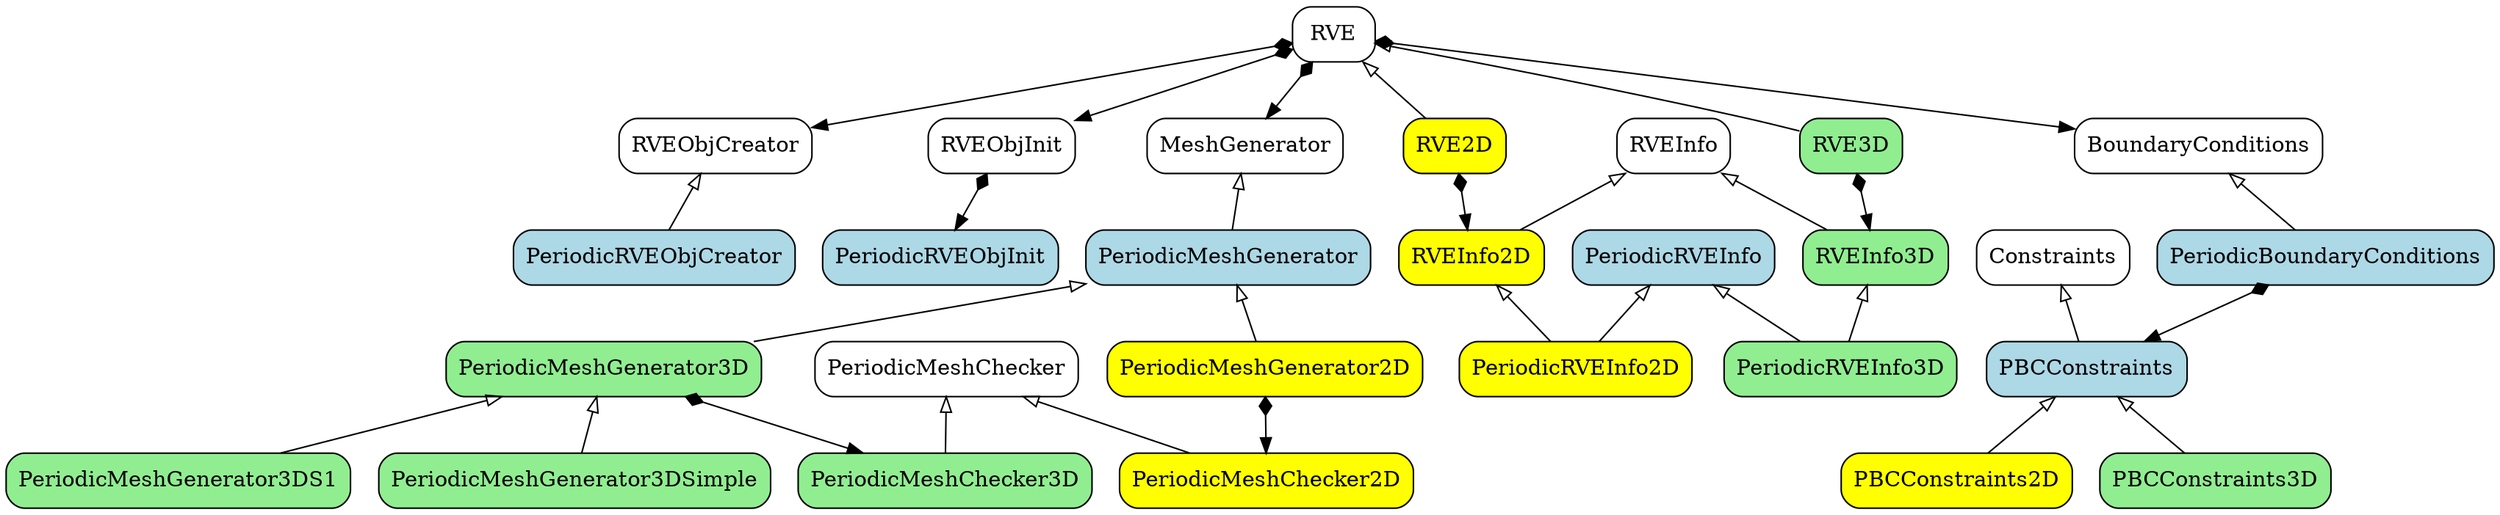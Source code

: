 digraph RVE {

    node[shape=record, style=rounded]
    RVE[label = "{RVE}"]
    BoundaryConditions[label = "{BoundaryConditions}"]
    MeshGenerator[label = "{MeshGenerator}"]
    PeriodicMeshChecker[label = "{PeriodicMeshChecker}"]
    Constraints[label = "{Constraints}"]
    RVEInfo[label="{RVEInfo}"]
    RVEObjCreator[label="RVEObjCreator"]
    RVEObjInit[label="RVEObjInit"]

    node[shape=record, style="rounded, filled", fillcolor=lightblue]
    PeriodicBoundaryConditions[label = "{PeriodicBoundaryConditions}"]
    PBCConstraints[label = "{PBCConstraints}"]
    PeriodicMeshGenerator[label = "{PeriodicMeshGenerator}"]
    PeriodicRVEInfo[label = "{PeriodicRVEInfo}"]
    PeriodRVEObjCreator[label = "{PeriodicRVEObjCreator}"]
    PeriodicRVEObjInit[label="PeriodicRVEObjInit"]

    node[shape=record, style="rounded, filled", fillcolor=yellow]
    RVE2D[label = "{RVE2D}"]
    PBCConstraints2D[label = "{PBCConstraints2D}"]
    RVEInfo2D[label="{RVEInfo2D}"]
    PeriodicMeshChecker2D[label = "{PeriodicMeshChecker2D}"]
    PeriodicMeshGenerator2D[label= "{PeriodicMeshGenerator2D}"]
    PeriodicRVEInfo2D[label="{PeriodicRVEInfo2D}"]

    node[shape=record, style="rounded, filled", fillcolor=lightgreen]
    RVE3D[label = "{RVE3D}"]
    PBCConstraints3D[label = "{PBCConstraints3D}"]
    RVEInfo3D[label="{RVEInfo3D}"]
    PeriodicRVEInfo3D[label="{PeriodicRVEInfo3D}"]
    PeriodicMeshChecker3D[label = "{PeriodicMeshChecker3D}"]
    PeriodicMeshGenerator3D[label= "{PeriodicMeshGenerator3D}"]
    PeriodicMeshGenerator3DSimple[label= "{PeriodicMeshGenerator3DSimple}"]
    PeriodicMeshGenerator3DS1[label= "{PeriodicMeshGenerator3DS1}"]

    // generalizations
    edge[dir=back, arrowtail=empty, style=normal]
    RVE->RVE2D
    RVE->RVE3D
    BoundaryConditions->PeriodicBoundaryConditions
    MeshGenerator->PeriodicMeshGenerator
    Constraints->PBCConstraints
    PBCConstraints->PBCConstraints2D
    PBCConstraints->PBCConstraints3D
    RVEInfo->RVEInfo2D
    RVEInfo->RVEInfo3D
    PeriodicMeshChecker->PeriodicMeshChecker2D
    PeriodicMeshChecker->PeriodicMeshChecker3D
    PeriodicMeshGenerator->PeriodicMeshGenerator2D
    PeriodicMeshGenerator->PeriodicMeshGenerator3D
    PeriodicRVEInfo->PeriodicRVEInfo2D
    RVEInfo2D->PeriodicRVEInfo2D
    PeriodicRVEInfo->PeriodicRVEInfo3D
    RVEInfo3D->PeriodicRVEInfo3D
    RVEObjCreator->PeriodRVEObjCreator
    PeriodicMeshGenerator3D->PeriodicMeshGenerator3DSimple
    PeriodicMeshGenerator3D->PeriodicMeshGenerator3DS1

    // dependencies
    edge[dir=normal, arrowhead=normal, style=dashed]
    // PeriodicMeshGenerator->RVEInfo
    // PeriodicMeshChecker->RVEInfo

    // compositions
    edge[dir=both, arrowtail=diamond, arrowhead=normal, style=normal]
    RVE2D->RVEInfo2D
    RVE3D->RVEInfo3D
    RVE->MeshGenerator
    RVE->BoundaryConditions
    PeriodicMeshGenerator2D->PeriodicMeshChecker2D
    PeriodicMeshGenerator3D->PeriodicMeshChecker3D
    RVE->RVEObjCreator
    PeriodicBoundaryConditions->PBCConstraints
    RVE->RVEObjInit
    RVEObjInit->PeriodicRVEObjInit

}